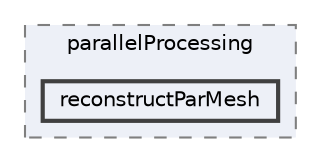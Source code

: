 digraph "applications/utilities/parallelProcessing/reconstructParMesh"
{
 // LATEX_PDF_SIZE
  bgcolor="transparent";
  edge [fontname=Helvetica,fontsize=10,labelfontname=Helvetica,labelfontsize=10];
  node [fontname=Helvetica,fontsize=10,shape=box,height=0.2,width=0.4];
  compound=true
  subgraph clusterdir_ea396705c8562a6ce4df648befe2c681 {
    graph [ bgcolor="#edf0f7", pencolor="grey50", label="parallelProcessing", fontname=Helvetica,fontsize=10 style="filled,dashed", URL="dir_ea396705c8562a6ce4df648befe2c681.html",tooltip=""]
  dir_0ad9d9167af017c95461cd336bbed747 [label="reconstructParMesh", fillcolor="#edf0f7", color="grey25", style="filled,bold", URL="dir_0ad9d9167af017c95461cd336bbed747.html",tooltip=""];
  }
}
